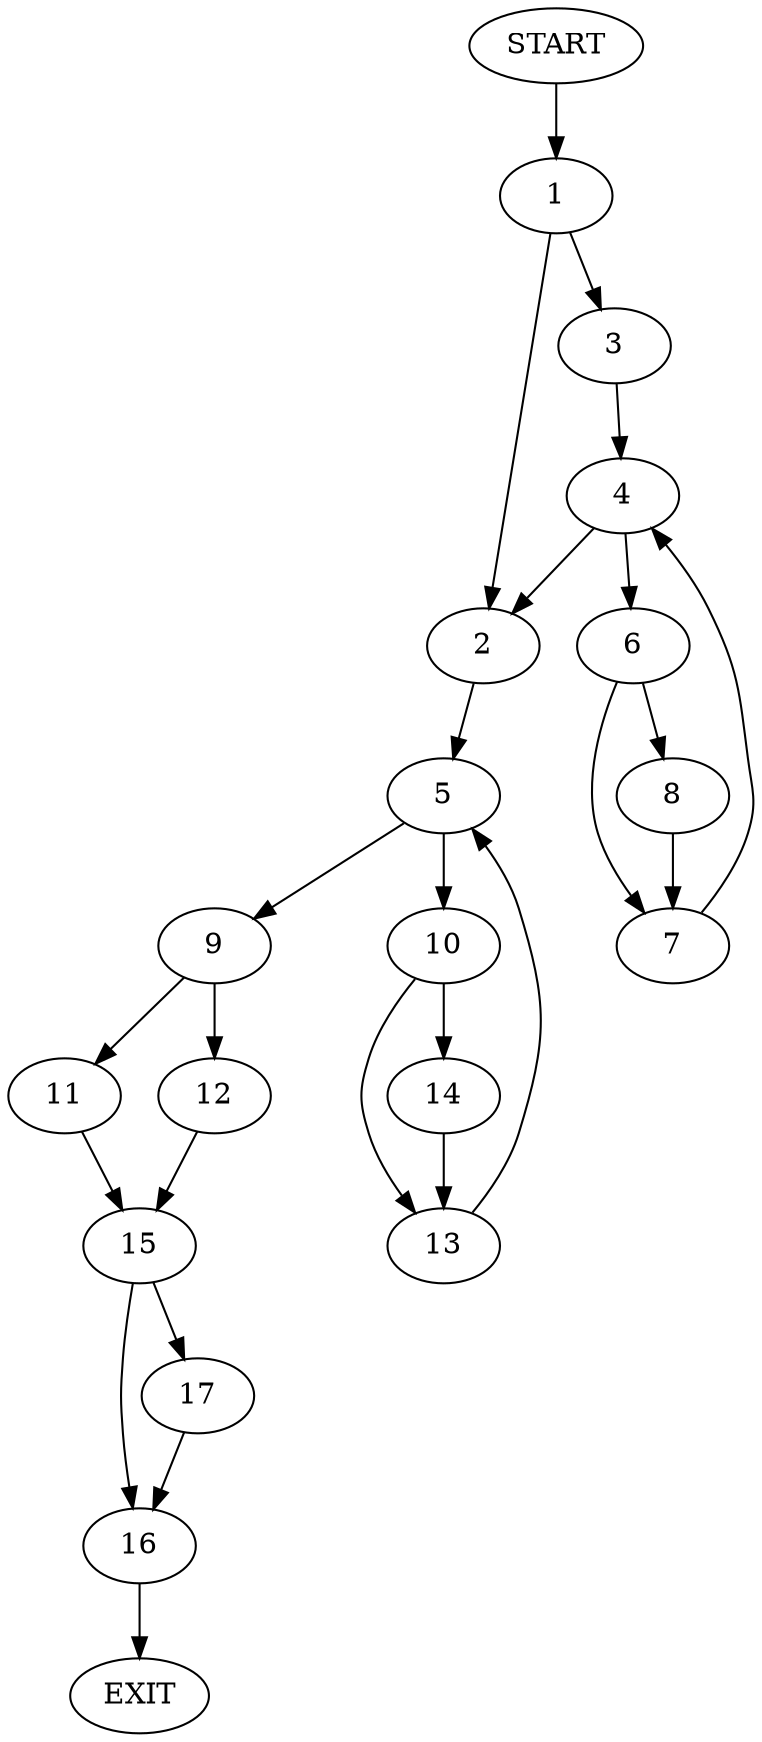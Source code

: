 digraph {
0 [label="START"]
18 [label="EXIT"]
0 -> 1
1 -> 2
1 -> 3
3 -> 4
2 -> 5
4 -> 2
4 -> 6
6 -> 7
6 -> 8
8 -> 7
7 -> 4
5 -> 9
5 -> 10
9 -> 11
9 -> 12
10 -> 13
10 -> 14
13 -> 5
14 -> 13
12 -> 15
11 -> 15
15 -> 16
15 -> 17
17 -> 16
16 -> 18
}
